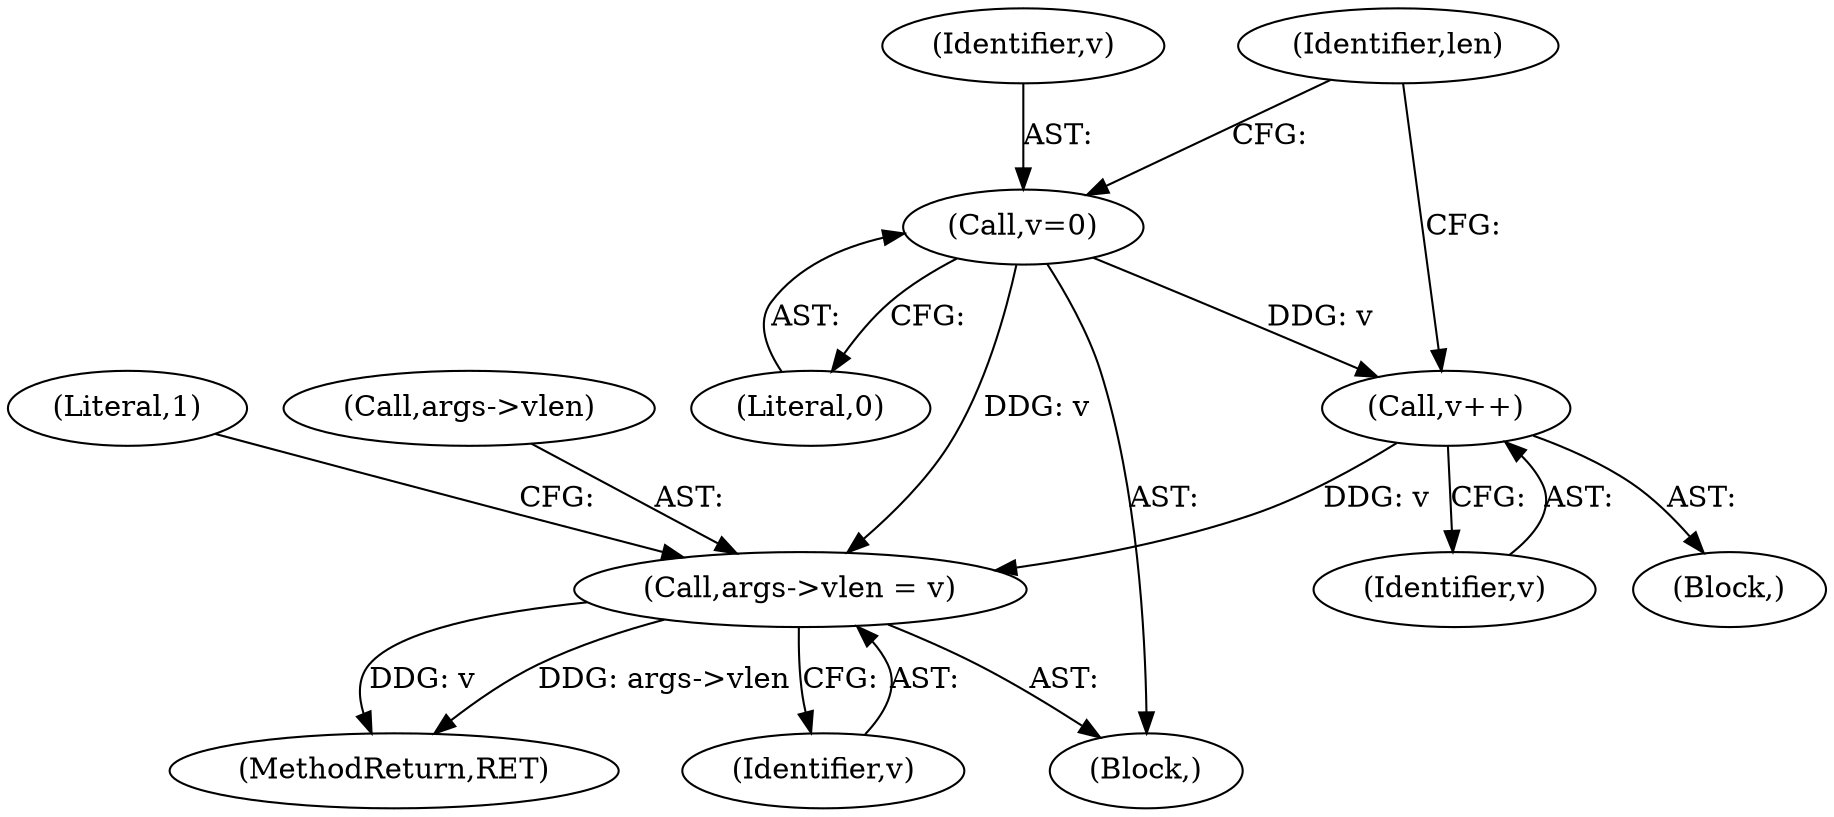 digraph "0_linux_c70422f760c120480fee4de6c38804c72aa26bc1_5@pointer" {
"1000193" [label="(Call,args->vlen = v)"];
"1000156" [label="(Call,v=0)"];
"1000191" [label="(Call,v++)"];
"1000197" [label="(Identifier,v)"];
"1000161" [label="(Identifier,len)"];
"1000156" [label="(Call,v=0)"];
"1000157" [label="(Identifier,v)"];
"1000191" [label="(Call,v++)"];
"1000158" [label="(Literal,0)"];
"1000199" [label="(Literal,1)"];
"1000200" [label="(MethodReturn,RET)"];
"1000192" [label="(Identifier,v)"];
"1000163" [label="(Block,)"];
"1000193" [label="(Call,args->vlen = v)"];
"1000105" [label="(Block,)"];
"1000194" [label="(Call,args->vlen)"];
"1000193" -> "1000105"  [label="AST: "];
"1000193" -> "1000197"  [label="CFG: "];
"1000194" -> "1000193"  [label="AST: "];
"1000197" -> "1000193"  [label="AST: "];
"1000199" -> "1000193"  [label="CFG: "];
"1000193" -> "1000200"  [label="DDG: args->vlen"];
"1000193" -> "1000200"  [label="DDG: v"];
"1000156" -> "1000193"  [label="DDG: v"];
"1000191" -> "1000193"  [label="DDG: v"];
"1000156" -> "1000105"  [label="AST: "];
"1000156" -> "1000158"  [label="CFG: "];
"1000157" -> "1000156"  [label="AST: "];
"1000158" -> "1000156"  [label="AST: "];
"1000161" -> "1000156"  [label="CFG: "];
"1000156" -> "1000191"  [label="DDG: v"];
"1000191" -> "1000163"  [label="AST: "];
"1000191" -> "1000192"  [label="CFG: "];
"1000192" -> "1000191"  [label="AST: "];
"1000161" -> "1000191"  [label="CFG: "];
}
